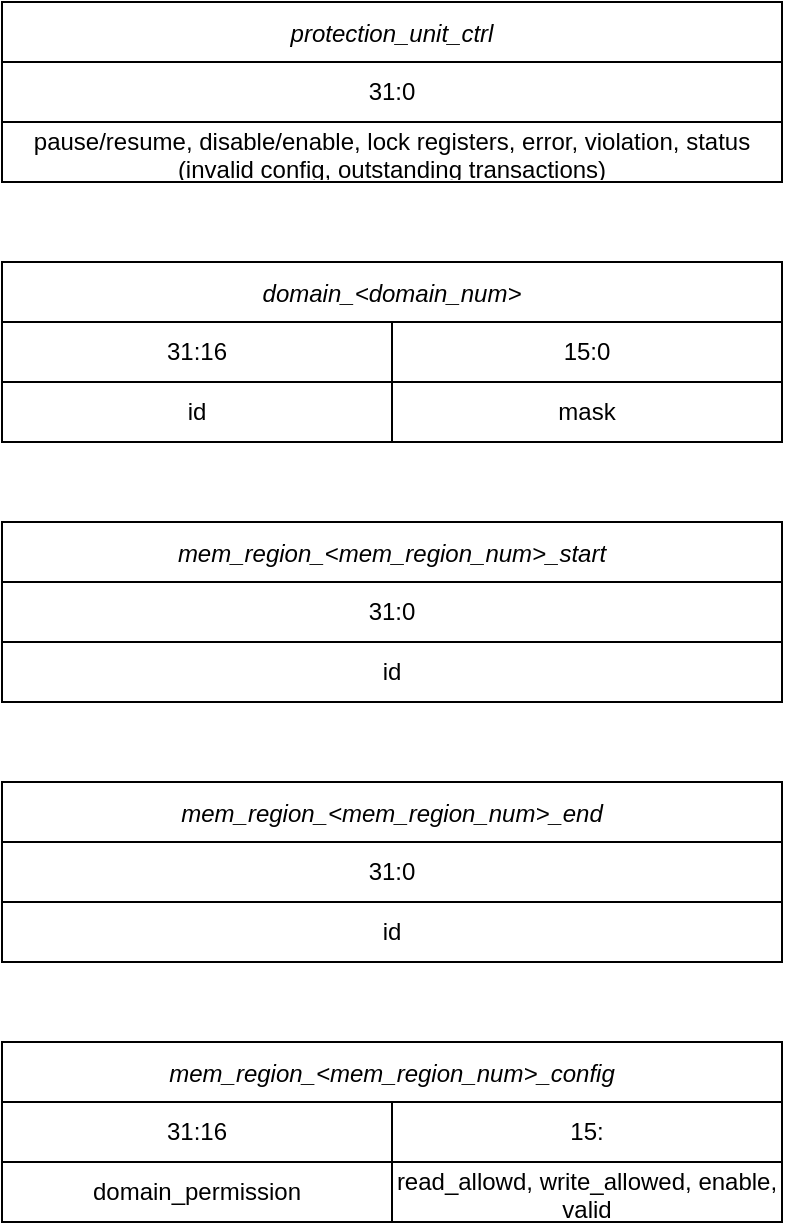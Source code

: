 <mxfile>
    <diagram id="qSD6aHbbq85Tn5CI5liv" name="slave-side/interconnect pu ">
        <mxGraphModel dx="629" dy="575" grid="1" gridSize="10" guides="1" tooltips="1" connect="1" arrows="1" fold="1" page="0" pageScale="1" pageWidth="827" pageHeight="1169" math="0" shadow="0">
            <root>
                <mxCell id="0"/>
                <mxCell id="1" parent="0"/>
                <mxCell id="2" value="domain_&lt;domain_num&gt;" style="shape=table;startSize=30;container=1;collapsible=0;childLayout=tableLayout;fontStyle=2;align=center;" parent="1" vertex="1">
                    <mxGeometry x="150" y="140" width="390" height="90" as="geometry"/>
                </mxCell>
                <mxCell id="3" value="" style="shape=partialRectangle;html=1;whiteSpace=wrap;collapsible=0;dropTarget=0;pointerEvents=0;fillColor=none;top=0;left=0;bottom=0;right=0;points=[[0,0.5],[1,0.5]];portConstraint=eastwest;" parent="2" vertex="1">
                    <mxGeometry y="30" width="390" height="30" as="geometry"/>
                </mxCell>
                <mxCell id="4" value="31:16" style="shape=partialRectangle;html=1;whiteSpace=wrap;connectable=0;fillColor=none;top=0;left=0;bottom=0;right=0;overflow=hidden;" parent="3" vertex="1">
                    <mxGeometry width="195" height="30" as="geometry"/>
                </mxCell>
                <mxCell id="5" value="15:0" style="shape=partialRectangle;html=1;whiteSpace=wrap;connectable=0;fillColor=none;top=0;left=0;bottom=0;right=0;overflow=hidden;" parent="3" vertex="1">
                    <mxGeometry x="195" width="195" height="30" as="geometry"/>
                </mxCell>
                <mxCell id="11" value="" style="shape=partialRectangle;html=1;whiteSpace=wrap;collapsible=0;dropTarget=0;pointerEvents=0;fillColor=none;top=0;left=0;bottom=0;right=0;points=[[0,0.5],[1,0.5]];portConstraint=eastwest;" parent="2" vertex="1">
                    <mxGeometry y="60" width="390" height="30" as="geometry"/>
                </mxCell>
                <mxCell id="12" value="id" style="shape=partialRectangle;html=1;whiteSpace=wrap;connectable=0;fillColor=none;top=0;left=0;bottom=0;right=0;overflow=hidden;" parent="11" vertex="1">
                    <mxGeometry width="195" height="30" as="geometry"/>
                </mxCell>
                <mxCell id="13" value="mask" style="shape=partialRectangle;html=1;whiteSpace=wrap;connectable=0;fillColor=none;top=0;left=0;bottom=0;right=0;overflow=hidden;" parent="11" vertex="1">
                    <mxGeometry x="195" width="195" height="30" as="geometry"/>
                </mxCell>
                <mxCell id="16" value="mem_region_&lt;mem_region_num&gt;_start" style="shape=table;startSize=30;container=1;collapsible=0;childLayout=tableLayout;fontStyle=2;align=center;" parent="1" vertex="1">
                    <mxGeometry x="150" y="270" width="390" height="90" as="geometry"/>
                </mxCell>
                <mxCell id="17" value="" style="shape=partialRectangle;html=1;whiteSpace=wrap;collapsible=0;dropTarget=0;pointerEvents=0;fillColor=none;top=0;left=0;bottom=0;right=0;points=[[0,0.5],[1,0.5]];portConstraint=eastwest;" parent="16" vertex="1">
                    <mxGeometry y="30" width="390" height="30" as="geometry"/>
                </mxCell>
                <mxCell id="18" value="31:0" style="shape=partialRectangle;html=1;whiteSpace=wrap;connectable=0;fillColor=none;top=0;left=0;bottom=0;right=0;overflow=hidden;" parent="17" vertex="1">
                    <mxGeometry width="390" height="30" as="geometry"/>
                </mxCell>
                <mxCell id="20" value="" style="shape=partialRectangle;html=1;whiteSpace=wrap;collapsible=0;dropTarget=0;pointerEvents=0;fillColor=none;top=0;left=0;bottom=0;right=0;points=[[0,0.5],[1,0.5]];portConstraint=eastwest;" parent="16" vertex="1">
                    <mxGeometry y="60" width="390" height="30" as="geometry"/>
                </mxCell>
                <mxCell id="21" value="id" style="shape=partialRectangle;html=1;whiteSpace=wrap;connectable=0;fillColor=none;top=0;left=0;bottom=0;right=0;overflow=hidden;" parent="20" vertex="1">
                    <mxGeometry width="390" height="30" as="geometry"/>
                </mxCell>
                <mxCell id="22" value="mem_region_&lt;mem_region_num&gt;_config" style="shape=table;startSize=30;container=1;collapsible=0;childLayout=tableLayout;fontStyle=2;align=center;" parent="1" vertex="1">
                    <mxGeometry x="150" y="530" width="390" height="90" as="geometry"/>
                </mxCell>
                <mxCell id="23" value="" style="shape=partialRectangle;html=1;whiteSpace=wrap;collapsible=0;dropTarget=0;pointerEvents=0;fillColor=none;top=0;left=0;bottom=0;right=0;points=[[0,0.5],[1,0.5]];portConstraint=eastwest;" parent="22" vertex="1">
                    <mxGeometry y="30" width="390" height="30" as="geometry"/>
                </mxCell>
                <mxCell id="24" value="31:16" style="shape=partialRectangle;html=1;whiteSpace=wrap;connectable=0;fillColor=none;top=0;left=0;bottom=0;right=0;overflow=hidden;" parent="23" vertex="1">
                    <mxGeometry width="195" height="30" as="geometry"/>
                </mxCell>
                <mxCell id="27" value="15:" style="shape=partialRectangle;html=1;whiteSpace=wrap;connectable=0;fillColor=none;top=0;left=0;bottom=0;right=0;overflow=hidden;" parent="23" vertex="1">
                    <mxGeometry x="195" width="195" height="30" as="geometry"/>
                </mxCell>
                <mxCell id="25" value="" style="shape=partialRectangle;html=1;whiteSpace=wrap;collapsible=0;dropTarget=0;pointerEvents=0;fillColor=none;top=0;left=0;bottom=0;right=0;points=[[0,0.5],[1,0.5]];portConstraint=eastwest;" parent="22" vertex="1">
                    <mxGeometry y="60" width="390" height="30" as="geometry"/>
                </mxCell>
                <mxCell id="26" value="domain_permission" style="shape=partialRectangle;html=1;whiteSpace=wrap;connectable=0;fillColor=none;top=0;left=0;bottom=0;right=0;overflow=hidden;" parent="25" vertex="1">
                    <mxGeometry width="195" height="30" as="geometry"/>
                </mxCell>
                <mxCell id="28" value="read_allowd, write_allowed, enable, valid &lt;br&gt;(read-only), trustzone, tzenable" style="shape=partialRectangle;html=1;whiteSpace=wrap;connectable=0;fillColor=none;top=0;left=0;bottom=0;right=0;overflow=hidden;" parent="25" vertex="1">
                    <mxGeometry x="195" width="195" height="30" as="geometry"/>
                </mxCell>
                <mxCell id="29" value="protection_unit_ctrl" style="shape=table;startSize=30;container=1;collapsible=0;childLayout=tableLayout;fontStyle=2;align=center;" parent="1" vertex="1">
                    <mxGeometry x="150" y="10" width="390" height="90" as="geometry"/>
                </mxCell>
                <mxCell id="30" value="" style="shape=partialRectangle;html=1;whiteSpace=wrap;collapsible=0;dropTarget=0;pointerEvents=0;fillColor=none;top=0;left=0;bottom=0;right=0;points=[[0,0.5],[1,0.5]];portConstraint=eastwest;" parent="29" vertex="1">
                    <mxGeometry y="30" width="390" height="30" as="geometry"/>
                </mxCell>
                <mxCell id="31" value="31:0" style="shape=partialRectangle;html=1;whiteSpace=wrap;connectable=0;fillColor=none;top=0;left=0;bottom=0;right=0;overflow=hidden;" parent="30" vertex="1">
                    <mxGeometry width="390" height="30" as="geometry"/>
                </mxCell>
                <mxCell id="33" value="" style="shape=partialRectangle;html=1;whiteSpace=wrap;collapsible=0;dropTarget=0;pointerEvents=0;fillColor=none;top=0;left=0;bottom=0;right=0;points=[[0,0.5],[1,0.5]];portConstraint=eastwest;" parent="29" vertex="1">
                    <mxGeometry y="60" width="390" height="30" as="geometry"/>
                </mxCell>
                <mxCell id="34" value="pause/resume, disable/enable, lock registers, error, violation, status (invalid config, outstanding transactions)" style="shape=partialRectangle;html=1;whiteSpace=wrap;connectable=0;fillColor=none;top=0;left=0;bottom=0;right=0;overflow=hidden;" parent="33" vertex="1">
                    <mxGeometry width="390" height="30" as="geometry"/>
                </mxCell>
                <mxCell id="ikJJBxxHJXUXf_fvDlQd-34" value="mem_region_&lt;mem_region_num&gt;_end" style="shape=table;startSize=30;container=1;collapsible=0;childLayout=tableLayout;fontStyle=2;align=center;" parent="1" vertex="1">
                    <mxGeometry x="150" y="400" width="390" height="90" as="geometry"/>
                </mxCell>
                <mxCell id="ikJJBxxHJXUXf_fvDlQd-35" value="" style="shape=partialRectangle;html=1;whiteSpace=wrap;collapsible=0;dropTarget=0;pointerEvents=0;fillColor=none;top=0;left=0;bottom=0;right=0;points=[[0,0.5],[1,0.5]];portConstraint=eastwest;" parent="ikJJBxxHJXUXf_fvDlQd-34" vertex="1">
                    <mxGeometry y="30" width="390" height="30" as="geometry"/>
                </mxCell>
                <mxCell id="ikJJBxxHJXUXf_fvDlQd-36" value="31:0" style="shape=partialRectangle;html=1;whiteSpace=wrap;connectable=0;fillColor=none;top=0;left=0;bottom=0;right=0;overflow=hidden;" parent="ikJJBxxHJXUXf_fvDlQd-35" vertex="1">
                    <mxGeometry width="390" height="30" as="geometry"/>
                </mxCell>
                <mxCell id="ikJJBxxHJXUXf_fvDlQd-37" value="" style="shape=partialRectangle;html=1;whiteSpace=wrap;collapsible=0;dropTarget=0;pointerEvents=0;fillColor=none;top=0;left=0;bottom=0;right=0;points=[[0,0.5],[1,0.5]];portConstraint=eastwest;" parent="ikJJBxxHJXUXf_fvDlQd-34" vertex="1">
                    <mxGeometry y="60" width="390" height="30" as="geometry"/>
                </mxCell>
                <mxCell id="ikJJBxxHJXUXf_fvDlQd-38" value="id" style="shape=partialRectangle;html=1;whiteSpace=wrap;connectable=0;fillColor=none;top=0;left=0;bottom=0;right=0;overflow=hidden;" parent="ikJJBxxHJXUXf_fvDlQd-37" vertex="1">
                    <mxGeometry width="390" height="30" as="geometry"/>
                </mxCell>
            </root>
        </mxGraphModel>
    </diagram>
    <diagram id="OhZYVFAjFMT01EkuDTI5" name="master-side pu">
        <mxGraphModel dx="629" dy="575" grid="1" gridSize="10" guides="1" tooltips="1" connect="1" arrows="1" fold="1" page="1" pageScale="1" pageWidth="827" pageHeight="1169" math="0" shadow="0">
            <root>
                <mxCell id="lYtIiK8i22dZfKrjYags-0"/>
                <mxCell id="lYtIiK8i22dZfKrjYags-1" parent="lYtIiK8i22dZfKrjYags-0"/>
            </root>
        </mxGraphModel>
    </diagram>
</mxfile>